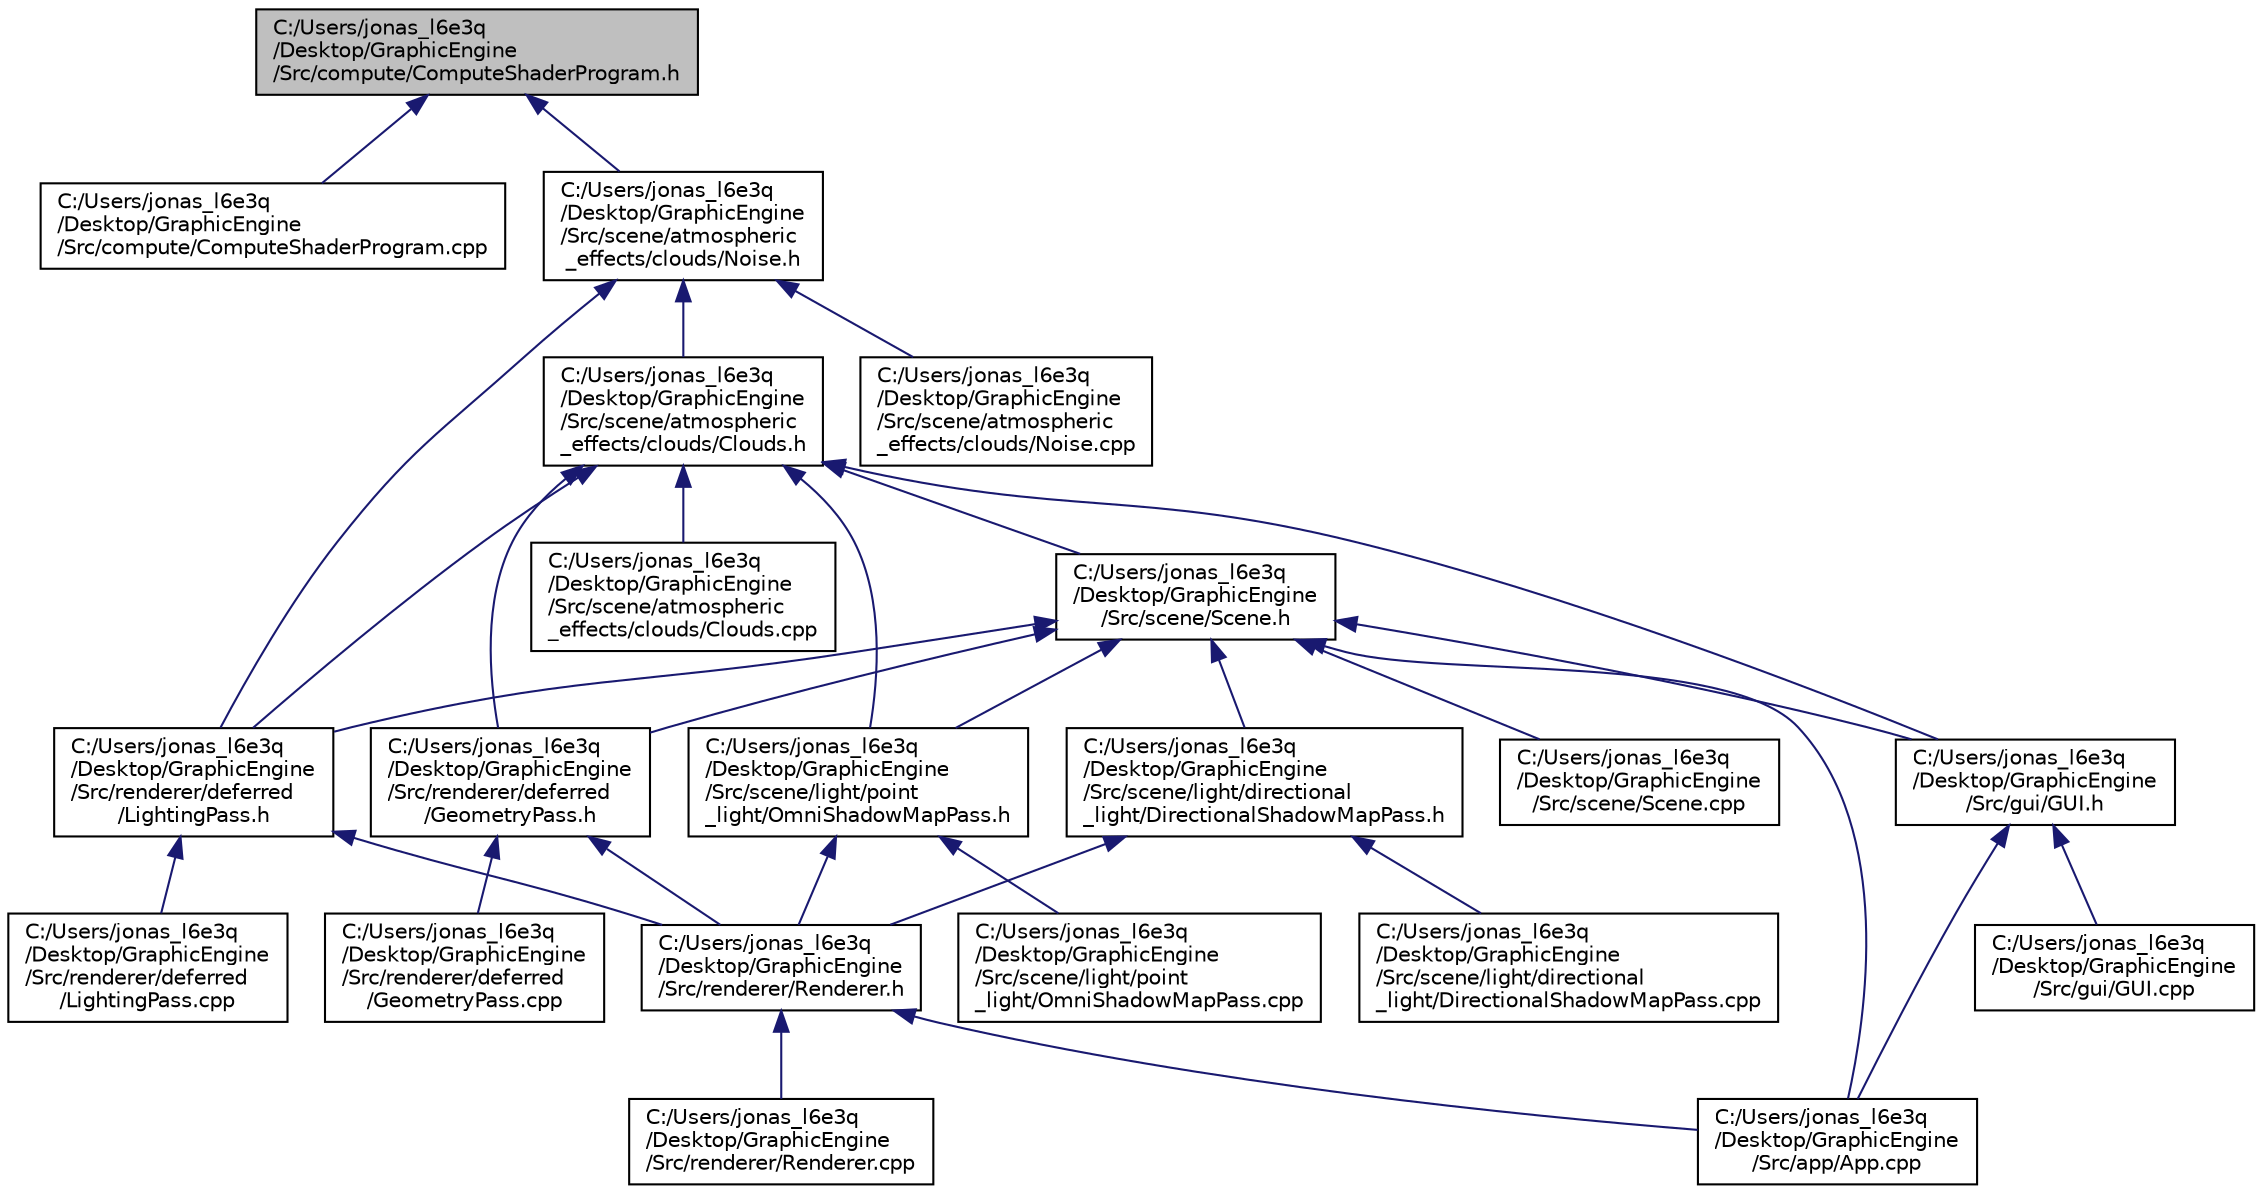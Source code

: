 digraph "C:/Users/jonas_l6e3q/Desktop/GraphicEngine/Src/compute/ComputeShaderProgram.h"
{
 // INTERACTIVE_SVG=YES
 // LATEX_PDF_SIZE
  bgcolor="transparent";
  edge [fontname="Helvetica",fontsize="10",labelfontname="Helvetica",labelfontsize="10"];
  node [fontname="Helvetica",fontsize="10",shape=record];
  Node1 [label="C:/Users/jonas_l6e3q\l/Desktop/GraphicEngine\l/Src/compute/ComputeShaderProgram.h",height=0.2,width=0.4,color="black", fillcolor="grey75", style="filled", fontcolor="black",tooltip=" "];
  Node1 -> Node2 [dir="back",color="midnightblue",fontsize="10",style="solid",fontname="Helvetica"];
  Node2 [label="C:/Users/jonas_l6e3q\l/Desktop/GraphicEngine\l/Src/compute/ComputeShaderProgram.cpp",height=0.2,width=0.4,color="black",URL="$dd/dd2/_compute_shader_program_8cpp.html",tooltip=" "];
  Node1 -> Node3 [dir="back",color="midnightblue",fontsize="10",style="solid",fontname="Helvetica"];
  Node3 [label="C:/Users/jonas_l6e3q\l/Desktop/GraphicEngine\l/Src/scene/atmospheric\l_effects/clouds/Noise.h",height=0.2,width=0.4,color="black",URL="$d0/dde/_noise_8h.html",tooltip=" "];
  Node3 -> Node4 [dir="back",color="midnightblue",fontsize="10",style="solid",fontname="Helvetica"];
  Node4 [label="C:/Users/jonas_l6e3q\l/Desktop/GraphicEngine\l/Src/renderer/deferred\l/LightingPass.h",height=0.2,width=0.4,color="black",URL="$df/d86/_lighting_pass_8h.html",tooltip=" "];
  Node4 -> Node5 [dir="back",color="midnightblue",fontsize="10",style="solid",fontname="Helvetica"];
  Node5 [label="C:/Users/jonas_l6e3q\l/Desktop/GraphicEngine\l/Src/renderer/Renderer.h",height=0.2,width=0.4,color="black",URL="$d3/da0/_renderer_8h.html",tooltip=" "];
  Node5 -> Node6 [dir="back",color="midnightblue",fontsize="10",style="solid",fontname="Helvetica"];
  Node6 [label="C:/Users/jonas_l6e3q\l/Desktop/GraphicEngine\l/Src/app/App.cpp",height=0.2,width=0.4,color="black",URL="$dc/db4/_app_8cpp.html",tooltip=" "];
  Node5 -> Node7 [dir="back",color="midnightblue",fontsize="10",style="solid",fontname="Helvetica"];
  Node7 [label="C:/Users/jonas_l6e3q\l/Desktop/GraphicEngine\l/Src/renderer/Renderer.cpp",height=0.2,width=0.4,color="black",URL="$da/d84/_renderer_8cpp.html",tooltip=" "];
  Node4 -> Node8 [dir="back",color="midnightblue",fontsize="10",style="solid",fontname="Helvetica"];
  Node8 [label="C:/Users/jonas_l6e3q\l/Desktop/GraphicEngine\l/Src/renderer/deferred\l/LightingPass.cpp",height=0.2,width=0.4,color="black",URL="$d4/dbf/_lighting_pass_8cpp.html",tooltip=" "];
  Node3 -> Node9 [dir="back",color="midnightblue",fontsize="10",style="solid",fontname="Helvetica"];
  Node9 [label="C:/Users/jonas_l6e3q\l/Desktop/GraphicEngine\l/Src/scene/atmospheric\l_effects/clouds/Clouds.h",height=0.2,width=0.4,color="black",URL="$da/d3e/_clouds_8h.html",tooltip=" "];
  Node9 -> Node10 [dir="back",color="midnightblue",fontsize="10",style="solid",fontname="Helvetica"];
  Node10 [label="C:/Users/jonas_l6e3q\l/Desktop/GraphicEngine\l/Src/gui/GUI.h",height=0.2,width=0.4,color="black",URL="$da/d5d/_g_u_i_8h.html",tooltip=" "];
  Node10 -> Node6 [dir="back",color="midnightblue",fontsize="10",style="solid",fontname="Helvetica"];
  Node10 -> Node11 [dir="back",color="midnightblue",fontsize="10",style="solid",fontname="Helvetica"];
  Node11 [label="C:/Users/jonas_l6e3q\l/Desktop/GraphicEngine\l/Src/gui/GUI.cpp",height=0.2,width=0.4,color="black",URL="$d3/d27/_g_u_i_8cpp.html",tooltip=" "];
  Node9 -> Node12 [dir="back",color="midnightblue",fontsize="10",style="solid",fontname="Helvetica"];
  Node12 [label="C:/Users/jonas_l6e3q\l/Desktop/GraphicEngine\l/Src/renderer/deferred\l/GeometryPass.h",height=0.2,width=0.4,color="black",URL="$d4/d51/_geometry_pass_8h.html",tooltip=" "];
  Node12 -> Node5 [dir="back",color="midnightblue",fontsize="10",style="solid",fontname="Helvetica"];
  Node12 -> Node13 [dir="back",color="midnightblue",fontsize="10",style="solid",fontname="Helvetica"];
  Node13 [label="C:/Users/jonas_l6e3q\l/Desktop/GraphicEngine\l/Src/renderer/deferred\l/GeometryPass.cpp",height=0.2,width=0.4,color="black",URL="$dc/d81/_geometry_pass_8cpp.html",tooltip=" "];
  Node9 -> Node4 [dir="back",color="midnightblue",fontsize="10",style="solid",fontname="Helvetica"];
  Node9 -> Node14 [dir="back",color="midnightblue",fontsize="10",style="solid",fontname="Helvetica"];
  Node14 [label="C:/Users/jonas_l6e3q\l/Desktop/GraphicEngine\l/Src/scene/Scene.h",height=0.2,width=0.4,color="black",URL="$de/d56/_scene_8h.html",tooltip=" "];
  Node14 -> Node6 [dir="back",color="midnightblue",fontsize="10",style="solid",fontname="Helvetica"];
  Node14 -> Node10 [dir="back",color="midnightblue",fontsize="10",style="solid",fontname="Helvetica"];
  Node14 -> Node12 [dir="back",color="midnightblue",fontsize="10",style="solid",fontname="Helvetica"];
  Node14 -> Node4 [dir="back",color="midnightblue",fontsize="10",style="solid",fontname="Helvetica"];
  Node14 -> Node15 [dir="back",color="midnightblue",fontsize="10",style="solid",fontname="Helvetica"];
  Node15 [label="C:/Users/jonas_l6e3q\l/Desktop/GraphicEngine\l/Src/scene/Scene.cpp",height=0.2,width=0.4,color="black",URL="$d9/d44/_scene_8cpp.html",tooltip=" "];
  Node14 -> Node16 [dir="back",color="midnightblue",fontsize="10",style="solid",fontname="Helvetica"];
  Node16 [label="C:/Users/jonas_l6e3q\l/Desktop/GraphicEngine\l/Src/scene/light/directional\l_light/DirectionalShadowMapPass.h",height=0.2,width=0.4,color="black",URL="$d0/d7a/_directional_shadow_map_pass_8h.html",tooltip=" "];
  Node16 -> Node5 [dir="back",color="midnightblue",fontsize="10",style="solid",fontname="Helvetica"];
  Node16 -> Node17 [dir="back",color="midnightblue",fontsize="10",style="solid",fontname="Helvetica"];
  Node17 [label="C:/Users/jonas_l6e3q\l/Desktop/GraphicEngine\l/Src/scene/light/directional\l_light/DirectionalShadowMapPass.cpp",height=0.2,width=0.4,color="black",URL="$dd/d62/_directional_shadow_map_pass_8cpp.html",tooltip=" "];
  Node14 -> Node18 [dir="back",color="midnightblue",fontsize="10",style="solid",fontname="Helvetica"];
  Node18 [label="C:/Users/jonas_l6e3q\l/Desktop/GraphicEngine\l/Src/scene/light/point\l_light/OmniShadowMapPass.h",height=0.2,width=0.4,color="black",URL="$de/d75/_omni_shadow_map_pass_8h.html",tooltip=" "];
  Node18 -> Node5 [dir="back",color="midnightblue",fontsize="10",style="solid",fontname="Helvetica"];
  Node18 -> Node19 [dir="back",color="midnightblue",fontsize="10",style="solid",fontname="Helvetica"];
  Node19 [label="C:/Users/jonas_l6e3q\l/Desktop/GraphicEngine\l/Src/scene/light/point\l_light/OmniShadowMapPass.cpp",height=0.2,width=0.4,color="black",URL="$d7/d9f/_omni_shadow_map_pass_8cpp.html",tooltip=" "];
  Node9 -> Node20 [dir="back",color="midnightblue",fontsize="10",style="solid",fontname="Helvetica"];
  Node20 [label="C:/Users/jonas_l6e3q\l/Desktop/GraphicEngine\l/Src/scene/atmospheric\l_effects/clouds/Clouds.cpp",height=0.2,width=0.4,color="black",URL="$d0/d50/_clouds_8cpp.html",tooltip=" "];
  Node9 -> Node18 [dir="back",color="midnightblue",fontsize="10",style="solid",fontname="Helvetica"];
  Node3 -> Node21 [dir="back",color="midnightblue",fontsize="10",style="solid",fontname="Helvetica"];
  Node21 [label="C:/Users/jonas_l6e3q\l/Desktop/GraphicEngine\l/Src/scene/atmospheric\l_effects/clouds/Noise.cpp",height=0.2,width=0.4,color="black",URL="$d5/d23/_noise_8cpp.html",tooltip=" "];
}
